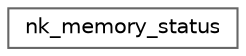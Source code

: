 digraph "类继承关系图"
{
 // LATEX_PDF_SIZE
  bgcolor="transparent";
  edge [fontname=Helvetica,fontsize=10,labelfontname=Helvetica,labelfontsize=10];
  node [fontname=Helvetica,fontsize=10,shape=box,height=0.2,width=0.4];
  rankdir="LR";
  Node0 [id="Node000000",label="nk_memory_status",height=0.2,width=0.4,color="grey40", fillcolor="white", style="filled",URL="$structnk__memory__status.html",tooltip=" "];
}
